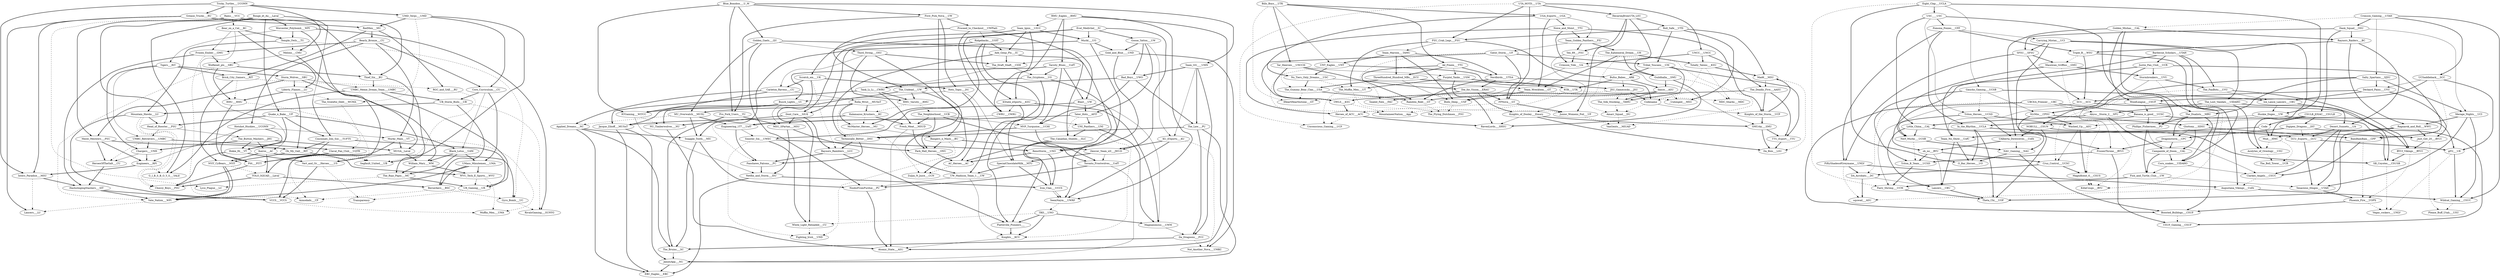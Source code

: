 digraph HotD {
	/*_East_*/
	Mountain_Hawks___LU	->	VCCS___VCCS	[ color="black:black" ]
	Bearly_Bronze___CU	->	Hotshot_Huskies___UCONN	[ color="black:black" ]
	Pitt___PITT	->	Choccy_Boys___PSU	[ color="black:black" ]
	RedMen___MU	->	RGC_and_SAE___RU	[ color="black:black" ]
	Brick_City_Gamers___RIT	->	RMU___RMU	[ style="dashed"_color="gray" ]
	Cincinnati_Zen_Soc___TUFTS	->	UR_Gaming___UR	[ color="black:black" ]
	Thief_Six___BU	->	UMBC_Meme_Dream_Team___UMBC	[ color="black:black" ]
	Rams___VCU	->	Lyco_Plague___LC	[ style="dashed"_color="gray" ]
	Vert_and_Or___Heroes____US	->	Transparency	[ style="dashed"_color="gray" ]
	Murky_Main___VT	->	Muffin_Men___UMA	[ style="dashed"_color="gray" ]
	HashslingingSlashers___SIT	->	Vate_Nation___WPI	[ color="black:black" ]
	Worcester_Polybomb___WPI	->	RivalsGaming___SUNYG	[ color="black:black" ]
	Frozen_Ember___GMU	->	Azmodads___CF	[ style="dashed"_color="gray" ]
	Melons___CMU	->	Wolfienet_pls___SBU	[ color="black" ]
	Tricky_Turtles___UCONN	->	Inters_Paradise___MSU	[ color="black:black" ]
	Grease_Trucks___RU	->	Lancers___LU	[ color="black:black" ]
	Core_Curriculum___CU	->	UB_Storm_Bulls___UB	[ color="black:black" ]
	UMass_Minutemen___UMA	->	Berserkers___BSC	[ color="black:black" ]
	Black_Lotus___UdM	->	The_Rojo_Papis___MC	[ color="black:black" ]
	Quake_n_Bake___UP	->	Hokie_Hi___VT	[ color="black:black" ]
	Head_of_Rooster___PSU	->	The_Button_Mashers___JHU	[ color="black" ]
	Rouge_et_Au___Laval	->	G_I_B_S_B_O_Y_S___YALE	[ color="black:black" ]
	Temple_Owls___TU	->	Gyro_Bomb___UC	[ style="dashed"_color="gray" ]
	Bear_on_a_Cat___BC	->	Kairos___AC	[ color="black" ]
	NYIT_CyBears___NYIT	->	YOLO_SQUAD___Laval	[ style="dashed"_color="gray" ]
	Oh_My_Gall___RIT	->	WVU_Tech_E_Sports___WVU	[ color="black:black" ]
	The_Grateful_Debt___WCMA	->	Ulaval_Fan_Club___UQTR	[ style="dashed"_color="gray" ]
	UMD_Terps___UMD	->	Segfault_United___UB	[ color="black:black" ]
	Meow_Meowers___PSU	->	Engineers___RPI	[ color="black:black" ]
	Storm_Wolves___SBU	->	Liberty_Flames___LU	[ color="black:black" ]
	Chargers___UNH	->	HeroesOfTheSalt___CU	[ color="black" ]
	Tigers___RIT	->	UMBC_Retrievers___UMBC	[ color="black" ]
	MUGA__Laval	->	William_Mary___WM	[ color="black:black" ]
	Temple_Owls___TU	->	Mountain_Hawks___LU	[ color="black:black" ]
	Tricky_Turtles___UCONN	->	Grease_Trucks___RU	[ color="black:black" ]
	Core_Curriculum___CU	->	UMass_Minutemen___UMA	[ color="black:black" ]
	Quake_n_Bake___UP	->	Black_Lotus___UdM	[ color="black:black" ]
	Rouge_et_Au___Laval	->	Head_of_Rooster___PSU	[ color="black:black" ]
	Bear_on_a_Cat___BC	->	Frozen_Ember___GMU	[ color="black" ]
	Oh_My_Gall___RIT	->	NYIT_CyBears___NYIT	[ color="black:black" ]
	UMD_Terps___UMD	->	The_Grateful_Debt___WCMA	[ style="dashed"_color="gray" ]
	Storm_Wolves___SBU	->	Meow_Meowers___PSU	[ color="black:black" ]
	Tigers___RIT	->	Chargers___UNH	[ color="black:black" ]
	Melons___CMU	->	MUGA__Laval	[ color="black:black" ]
	Worcester_Polybomb___WPI	->	Vert_and_Or___Heroes____US	[ color="black:black" ]
	RedMen___MU	->	Brick_City_Gamers___RIT	[ color="black:black" ]
	Rams___VCU	->	Thief_Six___BU	[ color="black:black" ]
	Cincinnati_Zen_Soc___TUFTS	->	Pitt___PITT	[ color="black:black" ]
	Bearly_Bronze___CU	->	Murky_Main___VT	[ color="black:black" ]
	HeroesOfTheSalt___CU	->	HashslingingSlashers___SIT	[ color="black:black" ]
	Liberty_Flames___LU	->	RMU___RMU	[ color="black:black" ]
	Hotshot_Huskies___UCONN	->	Engineers___RPI	[ color="black" ]
	RGC_and_SAE___RU	->	Segfault_United___UB	[ style="dashed"_color="gray" ]
	UMBC_Retrievers___UMBC	->	Ulaval_Fan_Club___UQTR	[ color="black:black" ]
	William_Mary___WM	->	WVU_Tech_E_Sports___WVU	[ color="black:black" ]
	YOLO_SQUAD___Laval	->	Choccy_Boys___PSU	[ color="black:black" ]
	Kairos___AC	->	Gyro_Bomb___UC	[ color="black:black" ]
	Berserkers___BSC	->	Azmodads___CF	[ style="dashed"_color="gray" ]
	Wolfienet_pls___SBU	->	Vate_Nation___WPI	[ style="dashed"_color="gray" ]
	Inters_Paradise___MSU	->	Lancers___LU	[ style="dashed"_color="gray" ]
	VCCS___VCCS	->	Muffin_Men___UMA	[ style="dashed"_color="gray" ]
	UR_Gaming___UR	->	Transparency	[ style="dashed"_color="gray" ]
	The_Rojo_Papis___MC	->	Lyco_Plague___LC	[ style="dashed"_color="gray" ]
	The_Button_Mashers___JHU	->	Hokie_Hi___VT	[ color="black:black" ]
	UMBC_Meme_Dream_Team___UMBC	->	G_I_B_S_B_O_Y_S___YALE	[ color="black:black" ]
	UB_Storm_Bulls___UB	->	RivalsGaming___SUNYG	[ style="dashed"_color="gray" ]
	UMD_Terps___UMD	->	Core_Curriculum___CU	[ color="black:black" ]
	Tricky_Turtles___UCONN	->	Melons___CMU	[ color="black:black" ]
	Rouge_et_Au___Laval	->	Quake_n_Bake___UP	[ color="black:black" ]
	Worcester_Polybomb___WPI	->	Temple_Owls___TU	[ color="black:black" ]
	Rams___VCU	->	Bear_on_a_Cat___BC	[ color="black" ]
	Cincinnati_Zen_Soc___TUFTS	->	Oh_My_Gall___RIT	[ color="black:black" ]
	Tigers___RIT	->	Storm_Wolves___SBU	[ color="black:black" ]
	RedMen___MU	->	Bearly_Bronze___CU	[ color="black:black" ]
	Black_Lotus___UdM	->	UMass_Minutemen___UMA	[ color="black:black" ]
	William_Mary___WM	->	The_Rojo_Papis___MC	[ color="black:black" ]
	Head_of_Rooster___PSU	->	UMBC_Retrievers___UMBC	[ color="black" ]
	The_Button_Mashers___JHU	->	Chargers___UNH	[ color="black:black" ]
	Meow_Meowers___PSU	->	HeroesOfTheSalt___CU	[ color="black:black" ]
	Kairos___AC	->	NYIT_CyBears___NYIT	[ color="black:black" ]
	YOLO_SQUAD___Laval	->	Berserkers___BSC	[ color="black:black" ]
	Liberty_Flames___LU	->	The_Grateful_Debt___WCMA	[ style="dashed"_color="gray" ]
	UB_Storm_Bulls___UB	->	Mountain_Hawks___LU	[ color="black:black" ]
	Murky_Main___VT	->	VCCS___VCCS	[ color="black:black" ]
	Hotshot_Huskies___UCONN	->	Pitt___PITT	[ color="black:black" ]
	Brick_City_Gamers___RIT	->	RGC_and_SAE___RU	[ style="dashed"_color="gray" ]
	UMBC_Meme_Dream_Team___UMBC	->	UR_Gaming___UR	[ color="black:black" ]
	Grease_Trucks___RU	->	Thief_Six___BU	[ color="black:black" ]
	MUGA__Laval	->	Vert_and_Or___Heroes____US	[ color="black" ]
	Inters_Paradise___MSU	->	HashslingingSlashers___SIT	[ color="black:black" ]
	Frozen_Ember___GMU	->	Wolfienet_pls___SBU	[ color="black:black" ]
	Vate_Nation___WPI	->	Lancers___LU	[ style="dashed"_color="gray" ]
	Hokie_Hi___VT	->	Choccy_Boys___PSU	[ color="black:black" ]
	RMU___RMU	->	Azmodads___CF	[ style="dashed"_color="gray" ]
	Engineers___RPI	->	G_I_B_S_B_O_Y_S___YALE	[ style="dashed"_color="gray" ]
	Ulaval_Fan_Club___UQTR	->	Segfault_United___UB	[ style="dashed"_color="gray" ]
	Ulaval_Fan_Club___UQTR	->	Segfault_United___UB	[ style="dashed"_color="gray" ]
	Gyro_Bomb___UC	->	RivalsGaming___SUNYG	[ style="dashed"_color="gray" ]
	WVU_Tech_E_Sports___WVU	->	Muffin_Men___UMA	[ style="dashed"_color="gray" ]
	Tricky_Turtles___UCONN	->	Rams___VCU	[ color="black:black" ]
	Worcester_Polybomb___WPI	->	Tigers___RIT	[ color="black" ]
	UMD_Terps___UMD	->	RedMen___MU	[ color="black:black" ]
	Rouge_et_Au___Laval	->	Cincinnati_Zen_Soc___TUFTS	[ color="black:black" ]
	Grease_Trucks___RU	->	Inters_Paradise___MSU	[ color="black:black" ]
	Core_Curriculum___CU	->	Black_Lotus___UdM	[ color="black" ]
	Quake_n_Bake___UP	->	Head_of_Rooster___PSU	[ color="black:black" ]
	The_Button_Mashers___JHU	->	MUGA__Laval	[ color="black:black" ]
	Temple_Owls___TU	->	Melons___CMU	[ style="dashed"_color="gray" ]
	Kairos___AC	->	YOLO_SQUAD___Laval	[ color="black:black" ]
	Meow_Meowers___PSU	->	Oh_My_Gall___RIT	[ color="black:black" ]
	Storm_Wolves___SBU	->	William_Mary___WM	[ color="black:black" ]
	Bear_on_a_Cat___BC	->	Liberty_Flames___LU	[ color="black:black" ]
	UMBC_Meme_Dream_Team___UMBC	->	UB_Storm_Bulls___UB	[ color="black:black" ]
	Hotshot_Huskies___UCONN	->	Murky_Main___VT	[ color="black" ]
	Bearly_Bronze___CU	->	Frozen_Ember___GMU	[ color="black:black" ]
	Brick_City_Gamers___RIT	->	NYIT_CyBears___NYIT	[ color="black:black" ]
	WVU_Tech_E_Sports___WVU	->	UR_Gaming___UR	[ color="black" ]
	Wolfienet_pls___SBU	->	RMU___RMU	[ color="black:black" ]
	Ulaval_Fan_Club___UQTR	->	Pitt___PITT	[ color="black:black" ]
	UMBC_Retrievers___UMBC	->	HeroesOfTheSalt___CU	[ style="dashed"_color="gray" ]
	Chargers___UNH	->	Engineers___RPI	[ color="black:black" ]
	Thief_Six___BU	->	The_Rojo_Papis___MC	[ color="black:black" ]
	HashslingingSlashers___SIT	->	VCCS___VCCS	[ color="black:black" ]
	Berserkers___BSC	->	Gyro_Bomb___UC	[ style="dashed"_color="gray" ]
	UMass_Minutemen___UMA	->	Vate_Nation___WPI	[ color="black:black" ]
	Hokie_Hi___VT	->	Vert_and_Or___Heroes____US	[ color="black:black" ]
	Mountain_Hawks___LU	->	Choccy_Boys___PSU	[ style="dashed"_color="gray" ]
	Mountain_Hawks___LU	->	Choccy_Boys___PSU	[ style="dashed"_color="gray" ]
	Rouge_et_Au___Laval	->	Worcester_Polybomb___WPI	[ color="black:black" ]
	Tricky_Turtles___UCONN	->	UMD_Terps___UMD	[ color="black:black" ]
	Bear_on_a_Cat___BC	->	Temple_Owls___TU	[ color="black:black" ]
	The_Button_Mashers___JHU	->	Kairos___AC	[ color="black:black" ]
	Rams___VCU	->	Meow_Meowers___PSU	[ color="black:black" ]
	Storm_Wolves___SBU	->	UMBC_Meme_Dream_Team___UMBC	[ color="black" ]
	Quake_n_Bake___UP	->	Cincinnati_Zen_Soc___TUFTS	[ color="black:black" ]
	Tigers___RIT	->	Brick_City_Gamers___RIT	[ color="black:black" ]
	Grease_Trucks___RU	->	RedMen___MU	[ color="black:black" ]
	Bearly_Bronze___CU	->	Core_Curriculum___CU	[ color="black:black" ]
	Hotshot_Huskies___UCONN	->	Hokie_Hi___VT	[ color="black:black" ]
	Mountain_Hawks___LU	->	Head_of_Rooster___PSU	[ color="black:black" ]
	Ulaval_Fan_Club___UQTR	->	YOLO_SQUAD___Laval	[ color="black:black" ]
	UMass_Minutemen___UMA	->	WVU_Tech_E_Sports___WVU	[ color="black:black" ]
	Liberty_Flames___LU	->	Oh_My_Gall___RIT	[ color="black:black" ]
	UMBC_Retrievers___UMBC	->	Chargers___UNH	[ color="black:black" ]
	Black_Lotus___UdM	->	William_Mary___WM	[ color="black:black" ]
	UB_Storm_Bulls___UB	->	Berserkers___BSC	[ color="black:black" ]
	Wolfienet_pls___SBU	->	Thief_Six___BU	[ color="black:black" ]
	Frozen_Ember___GMU	->	HashslingingSlashers___SIT	[ color="black:black" ]
	Murky_Main___VT	->	MUGA__Laval	[ color="black:black" ]
	Engineers___RPI	->	Inters_Paradise___MSU	[ color="black:black" ]
	RMU___RMU	->	Pitt___PITT	[ color="black:black" ]
	The_Rojo_Papis___MC	->	UR_Gaming___UR	[ color="black:black" ]
	Vert_and_Or___Heroes____US	->	VCCS___VCCS	[ color="black:black" ]
	NYIT_CyBears___NYIT	->	Vate_Nation___WPI	[ color="black:black" ]
	NYIT_CyBears___NYIT	->	Vate_Nation___WPI	[ color="black:black" ]

	/*_North_*/
	Denver_Team_xD___JWUD	->	Toronto_Frostwolves___UofT	[ color="black" ]
	MU_Overwatch___MUSL	->	Snaggle_Tooth___NIU	[ color="black:black" ]
	Golden_Gaels___QU	->	NoobsFromPurdue___PU	[ color="black:black" ]
	TeemNaym___UWRF	->	TBD___UNO	[ style="dashed"_color="gray" ]
	KState_eSports___KSU	->	Magnanimous___UWM	[ color="black:black" ]
	UW_Madison_Team_1___UW	->	Knights___KCU	[ color="black" ]
	CWRU___CWRU	->	UNI_Panthers___UNI	[ color="black" ]
	Proceed_to_Checkout___UWPlatt	->	The_Canadian_Shields___SLC	[ color="black:black" ]
	Blast___UW	->	Tater_Hots___AFIT	[ color="black:black" ]
	White_Light_Reloaded___CU	->	Fighting_Irish___UND	[ style="dashed"_color="gray" ]
	Engineering_1T7___UofT	->	Sinister_Six___UWEC	[ color="black" ]
	Hots_Topic___DU	->	AC_Heroes___AC	[ color="black:black" ]
	RMU_Varsity___RMU	->	The_Neighborhood___UCB	[ style="dashed"_color="gray" ]
	The_Draft_Shaft___CSM	->	Tank_Li_Li___CWRU	[ color="black" ]
	Varsity_Blues___UofT	->	The_Gryphons___UG	[ color="black:black" ]
	Goose_Tattoo___UW	->	KU_ESports___KU	[ color="black" ]
	Gold_and_Blue____UND	->	Not_Another_Nova___UMKC	[ color="black:black" ]
	Murkt___UO	->	RenoStorm___UNO	[ color="black:black" ]
	SpecialChocolateMilk___MTU	->	Iron_Clan___UCCS	[ color="black:black" ]
	Pro_Fork_Users___YU	->	Fanshawe_Falcons___FC	[ style="dashed"_color="gray" ]
	The_Bruins___SC	->	JamesApp___NU	[ color="black" ]
	Bad_Boyz___UWO	->	The_Law___PU	[ color="black:black" ]
	Team_GG____UMN	->	Da_Dragoons___PCC	[ color="black:black" ]
	Busch_Lights___UI	->	Jacque_Zihoff___MUSnT	[ color="black:black" ]
	Kalamazoo_Krushers___KC	->	Fresh_Meat___MSUD	[ color="black:black" ]
	Third_String___OSU	->	Park_Hall_Heroes___ONU	[ color="black:black" ]
	MSU_SPartan___MSU	->	Netflix_and_Storm___ISU	[ color="black:black" ]
	Blue_Bonobos___U_M	->	RTGaming___WITCC	[ color="black:black" ]
	The_Undead___UW	->	Zuljin_N_Juice___CCN	[ color="black:black" ]
	Dont_Care___SIUE	->	NU_Timberwolves___NU	[ color="black:black" ]
	Team_Ignis___UIUC	->	Add_Genji_Pls___IU	[ color="black:black" ]
	MVP_Turquoise___UCHI	->	Technically_Better___DSU	[ color="black:black" ]
	First_Pick_Nova___UW	->	Bangers_n_Mash___BU	[ color="black:black" ]
	Evel_Medivhel___IU	->	McMaster_Heroes___MU	[ color="black:black" ]
	Scratch_em___UK	->	Raynors_Ramblers___LUC	[ style="dashed"_color="gray" ]
	Ridgebacks___UOIT	->	Platteville_Pioneers___	[ color="black:black" ]
	Carleton_Ravens___CU	->	Rolla_Wrist___MUSnT	[ color="black" ]
	RMU_Eagles___RMU	->	Atomic_State___ASU	[ color="black:black" ]
	Applied_Dreams___NC	->	EBC_Eagles___EBC	[ color="black:black" ]
	Denver_Team_xD___JWUD	->	SpecialChocolateMilk___MTU	[ color="black:black" ]
	Third_String___OSU	->	The_Draft_Shaft___CSM	[ color="black:black" ]
	Varsity_Blues___UofT	->	MVP_Turquoise___UCHI	[ color="black:black" ]
	Goose_Tattoo___UW	->	Gold_and_Blue____UND	[ color="black:black" ]
	Team_Ignis___UIUC	->	Murkt___UO	[ color="black:black" ]
	Evel_Medivhel___IU	->	Dont_Care___SIUE	[ color="black:black" ]
	Pro_Fork_Users___YU	->	The_Bruins___SC	[ color="black:black" ]
	Bad_Boyz___UWO	->	The_Undead___UW	[ color="black:black" ]
	Blue_Bonobos___U_M	->	Team_GG____UMN	[ color="black:black" ]
	Busch_Lights___UI	->	MSU_SPartan___MSU	[ color="black" ]
	RMU_Varsity___RMU	->	Kalamazoo_Krushers___KC	[ style="dashed"_color="gray" ]
	First_Pick_Nova___UW	->	Hots_Topic___DU	[ color="black:black" ]
	KState_eSports___KSU	->	UW_Madison_Team_1___UW	[ color="black:black" ]
	CWRU___CWRU	->	Engineering_1T7___UofT	[ color="black" ]
	Proceed_to_Checkout___UWPlatt	->	Ridgebacks___UOIT	[ color="black" ]
	RMU_Eagles___RMU	->	TeemNaym___UWRF	[ color="black:black" ]
	Golden_Gaels___QU	->	Blast___UW	[ color="black:black" ]
	Scratch_em___UK	->	White_Light_Reloaded___CU	[ color="black:black" ]
	MU_Overwatch___MUSL	->	Applied_Dreams___NC	[ style="dashed"_color="gray" ]
	Carleton_Ravens___CU	->	RTGaming___WITCC	[ color="black:black" ]
	Rolla_Wrist___MUSnT	->	Zuljin_N_Juice___CCN	[ style="dashed"_color="gray" ]
	NU_Timberwolves___NU	->	Atomic_State___ASU	[ color="black:black" ]
	Add_Genji_Pls___IU	->	Platteville_Pioneers___	[ color="black:black" ]
	Technically_Better___DSU	->	Raynors_Ramblers___LUC	[ color="black:black" ]
	McMaster_Heroes___MU	->	Bangers_n_Mash___BU	[ color="black" ]
	Fanshawe_Falcons___FC	->	Netflix_and_Storm___ISU	[ color="black:black" ]
	Park_Hall_Heroes___ONU	->	AC_Heroes___AC	[ color="black:black" ]
	Snaggle_Tooth___NIU	->	NoobsFromPurdue___PU	[ color="black:black" ]
	TBD___UNO	->	Magnanimous___UWM	[ color="black:black" ]
	UNI_Panthers___UNI	->	Knights___KCU	[ style="dashed"_color="gray" ]
	Tater_Hots___AFIT	->	The_Canadian_Shields___SLC	[ style="dashed"_color="gray" ]
	Sinister_Six___UWEC	->	Fighting_Irish___UND	[ style="dashed"_color="gray" ]
	The_Neighborhood___UCB	->	Fresh_Meat___MSUD	[ color="black:black" ]
	The_Gryphons___UG	->	Tank_Li_Li___CWRU	[ color="black:black" ]
	KU_ESports___KU	->	Not_Another_Nova___UMKC	[ style="dashed"_color="gray" ]
	RenoStorm___UNO	->	Iron_Clan___UCCS	[ color="black:black" ]
	Toronto_Frostwolves___UofT	->	JamesApp___NU	[ color="black" ]
	The_Law___PU	->	Da_Dragoons___PCC	[ color="black:black" ]
	Jacque_Zihoff___MUSnT	->	EBC_Eagles___EBC	[ color="black:black" ]
	Evel_Medivhel___IU	->	Denver_Team_xD___JWUD	[ color="black:black" ]
	Goose_Tattoo___UW	->	Bad_Boyz___UWO	[ color="black:black" ]
	Varsity_Blues___UofT	->	Busch_Lights___UI	[ color="black:black" ]
	Third_String___OSU	->	RMU_Varsity___RMU	[ color="black:black" ]
	Blue_Bonobos___U_M	->	Pro_Fork_Users___YU	[ color="black:black" ]
	First_Pick_Nova___UW	->	Proceed_to_Checkout___UWPlatt	[ color="black:black" ]
	Team_Ignis___UIUC	->	CWRU___CWRU	[ color="black:black" ]
	Scratch_em___UK	->	Carleton_Ravens___CU	[ color="black:black" ]
	Golden_Gaels___QU	->	MU_Overwatch___MUSL	[ color="black:black" ]
	RMU_Eagles___RMU	->	KState_eSports___KSU	[ color="black:black" ]
	Applied_Dreams___NC	->	The_Bruins___SC	[ color="black:black" ]
	Team_GG____UMN	->	The_Law___PU	[ color="black:black" ]
	Kalamazoo_Krushers___KC	->	Jacque_Zihoff___MUSnT	[ color="black:black" ]
	MSU_SPartan___MSU	->	Park_Hall_Heroes___ONU	[ color="black:black" ]
	Rolla_Wrist___MUSnT	->	McMaster_Heroes___MU	[ color="black:black" ]
	The_Undead___UW	->	NU_Timberwolves___NU	[ color="black:black" ]
	Ridgebacks___UOIT	->	Dont_Care___SIUE	[ color="black:black" ]
	Add_Genji_Pls___IU	->	Technically_Better___DSU	[ color="black:black" ]
	MVP_Turquoise___UCHI	->	Toronto_Frostwolves___UofT	[ color="black:black" ]
	Engineering_1T7___UofT	->	Fanshawe_Falcons___FC	[ color="black:black" ]
	Tater_Hots___AFIT	->	UNI_Panthers___UNI	[ color="black:black" ]
	Sinister_Six___UWEC	->	White_Light_Reloaded___CU	[ color="black:black" ]
	Hots_Topic___DU	->	SpecialChocolateMilk___MTU	[ color="black" ]
	The_Neighborhood___UCB	->	UW_Madison_Team_1___UW	[ color="black:black" ]
	Blast___UW	->	Magnanimous___UWM	[ color="black" ]
	The_Draft_Shaft___CSM	->	The_Gryphons___UG	[ color="black" ]
	KU_ESports___KU	->	TeemNaym___UWRF	[ color="black:black" ]
	Gold_and_Blue____UND	->	RenoStorm___UNO	[ color="black:black" ]
	Murkt___UO	->	Snaggle_Tooth___NIU	[ color="black:black" ]
	Raynors_Ramblers___LUC	->	Platteville_Pioneers___	[ color="black:black" ]
	NoobsFromPurdue___PU	->	Atomic_State___ASU	[ color="black:black" ]
	TBD___UNO	->	Knights___KCU	[ color="black:black" ]
	The_Canadian_Shields___SLC	->	Iron_Clan___UCCS	[ color="black:black" ]
	Bangers_n_Mash___BU	->	Fighting_Irish___UND	[ style="dashed"_color="gray" ]
	AC_Heroes___AC	->	Zuljin_N_Juice___CCN	[ style="dashed"_color="gray" ]
	RTGaming___WITCC	->	Netflix_and_Storm___ISU	[ color="black" ]
	Tank_Li_Li___CWRU	->	Fresh_Meat___MSUD	[ color="black:black" ]
	Da_Dragoons___PCC	->	Not_Another_Nova___UMKC	[ style="dashed"_color="gray" ]
	JamesApp___NU	->	EBC_Eagles___EBC	[ color="black:black" ]
	Team_Ignis___UIUC	->	Scratch_em___UK	[ color="black:black" ]
	Golden_Gaels___QU	->	Third_String___OSU	[ color="black" ]
	RMU_Eagles___RMU	->	Varsity_Blues___UofT	[ color="black:black" ]
	Blue_Bonobos___U_M	->	First_Pick_Nova___UW	[ color="black:black" ]
	Evel_Medivhel___IU	->	Goose_Tattoo___UW	[ color="black:black" ]
	Add_Genji_Pls___IU	->	The_Draft_Shaft___CSM	[ color="black:black" ]
	KU_ESports___KU	->	Denver_Team_xD___JWUD	[ color="black:black" ]
	Murkt___UO	->	Gold_and_Blue____UND	[ color="black:black" ]
	The_Undead___UW	->	RMU_Varsity___RMU	[ color="black:black" ]
	Pro_Fork_Users___YU	->	MSU_SPartan___MSU	[ color="black:black" ]
	Team_GG____UMN	->	Bad_Boyz___UWO	[ color="black:black" ]
	The_Neighborhood___UCB	->	MVP_Turquoise___UCHI	[ color="black" ]
	Hots_Topic___DU	->	Busch_Lights___UI	[ color="black" ]
	Carleton_Ravens___CU	->	Applied_Dreams___NC	[ color="black:black" ]
	Rolla_Wrist___MUSnT	->	MU_Overwatch___MUSL	[ color="black:black" ]
	Ridgebacks___UOIT	->	KState_eSports___KSU	[ color="black:black" ]
	Proceed_to_Checkout___UWPlatt	->	CWRU___CWRU	[ color="black:black" ]
	Blast___UW	->	Sinister_Six___UWEC	[ color="black:black" ]
	Tater_Hots___AFIT	->	Engineering_1T7___UofT	[ color="black:black" ]
	Kalamazoo_Krushers___KC	->	McMaster_Heroes___MU	[ style="dashed"_color="gray" ]
	Dont_Care___SIUE	->	Raynors_Ramblers___LUC	[ color="black:black" ]
	RTGaming___WITCC	->	NU_Timberwolves___NU	[ style="dashed"_color="gray" ]
	Bangers_n_Mash___BU	->	Park_Hall_Heroes___ONU	[ color="black:black" ]
	Technically_Better___DSU	->	Fanshawe_Falcons___FC	[ color="black:black" ]
	RenoStorm___UNO	->	AC_Heroes___AC	[ color="black:black" ]
	UNI_Panthers___UNI	->	The_Canadian_Shields___SLC	[ color="black:black" ]
	TBD___UNO	->	White_Light_Reloaded___CU	[ style="dashed"_color="gray" ]
	Tank_Li_Li___CWRU	->	Jacque_Zihoff___MUSnT	[ color="black:black" ]
	The_Gryphons___UG	->	TeemNaym___UWRF	[ color="black:black" ]
	SpecialChocolateMilk___MTU	->	UW_Madison_Team_1___UW	[ color="black:black" ]
	Toronto_Frostwolves___UofT	->	NoobsFromPurdue___PU	[ color="black:black" ]
	Snaggle_Tooth___NIU	->	The_Bruins___SC	[ color="black:black" ]
	The_Law___PU	->	JamesApp___NU	[ color="black:black" ]
	Magnanimous___UWM	->	Da_Dragoons___PCC	[ color="black" ]
	Fresh_Meat___MSUD	->	Atomic_State___ASU	[ color="black" ]
	Platteville_Pioneers___	->	Knights___KCU	[ color="black:black" ]
	Netflix_and_Storm___ISU	->	Iron_Clan___UCCS	[ color="black:black" ]
	Blue_Bonobos___U_M	->	Golden_Gaels___QU	[ color="black:black" ]
	RMU_Eagles___RMU	->	Team_Ignis___UIUC	[ color="black" ]
	Evel_Medivhel___IU	->	Murkt___UO	[ color="black:black" ]
	Varsity_Blues___UofT	->	Blast___UW	[ color="black:black" ]
	Scratch_em___UK	->	Hots_Topic___DU	[ color="black:black" ]
	Team_GG____UMN	->	KU_ESports___KU	[ color="black" ]
	Goose_Tattoo___UW	->	Tater_Hots___AFIT	[ color="black:black" ]
	Ridgebacks___UOIT	->	Add_Genji_Pls___IU	[ color="black:black" ]
	Proceed_to_Checkout___UWPlatt	->	The_Undead___UW	[ color="black:black" ]
	Rolla_Wrist___MUSnT	->	Kalamazoo_Krushers___KC	[ color="black:black" ]
	Third_String___OSU	->	Carleton_Ravens___CU	[ color="black" ]
	First_Pick_Nova___UW	->	Pro_Fork_Users___YU	[ color="black:black" ]
	The_Neighborhood___UCB	->	Toronto_Frostwolves___UofT	[ color="black:black" ]
	Bangers_n_Mash___BU	->	Denver_Team_xD___JWUD	[ color="black:black" ]
	Bad_Boyz___UWO	->	MVP_Turquoise___UCHI	[ color="black:black" ]
	The_Law___PU	->	Technically_Better___DSU	[ color="black:black" ]
	Dont_Care___SIUE	->	MSU_SPartan___MSU	[ color="black:black" ]
	Busch_Lights___UI	->	RTGaming___WITCC	[ color="black:black" ]
	The_Gryphons___UG	->	SpecialChocolateMilk___MTU	[ color="black:black" ]
	Applied_Dreams___NC	->	Snaggle_Tooth___NIU	[ color="black:black" ]
	Gold_and_Blue____UND	->	The_Draft_Shaft___CSM	[ color="black" ]
	Tank_Li_Li___CWRU	->	RMU_Varsity___RMU	[ color="black:black" ]
	MU_Overwatch___MUSL	->	Engineering_1T7___UofT	[ color="black:black" ]
	Sinister_Six___UWEC	->	RenoStorm___UNO	[ color="black:black" ]
	UNI_Panthers___UNI	->	Magnanimous___UWM	[ color="black:black" ]
	KState_eSports___KSU	->	CWRU___CWRU	[ color="black" ]
	TBD___UNO	->	Platteville_Pioneers___	[ color="black:black" ]
	Raynors_Ramblers___LUC	->	Fanshawe_Falcons___FC	[ color="black:black" ]
	Netflix_and_Storm___ISU	->	EBC_Eagles___EBC	[ color="black:black" ]
	UW_Madison_Team_1___UW	->	NoobsFromPurdue___PU	[ color="black" ]
	The_Canadian_Shields___SLC	->	AC_Heroes___AC	[ color="black:black" ]
	Da_Dragoons___PCC	->	The_Bruins___SC	[ color="black:black" ]
	Jacque_Zihoff___MUSnT	->	JamesApp___NU	[ color="black:black" ]
	Fresh_Meat___MSUD	->	Park_Hall_Heroes___ONU	[ color="black:black" ]
	Knights___KCU	->	Atomic_State___ASU	[ color="black" ]
	Iron_Clan___UCCS	->	TeemNaym___UWRF	[ color="black" ]
	Iron_Clan___UCCS	->	TeemNaym___UWRF	[ color="black" ]

	/*_South_*/
	Mad6___MSU	->	The_Deadly_Five___AASU	[ color="black" ]
	Tar_Heeroes___UNCCH	->	The_Gummy_Bear_Clan___USA	[ style="dashed"_color="gray" ]
	ThreeHundred_Hundred_MBs___ECU	->	RTB___UTK	[ color="black:black" ]
	Ad_Finem___TTU	->	Ramblin_Rekt___GT	[ color="black:black" ]
	Bufus_Babes___ARK	->	dance___ASU	[ color="black:black" ]
	The_Silk_Stocking___TAMU	->	Amarr_Squad___DU	[ style="dashed"_color="gray" ]
	FSU_Crab_Legs___FSU	->	The_Muffin_Men___UT	[ color="black:black" ]
	Purplol_Tanks___USM	->	JSU_Gamecocks___JSU	[ color="black:black" ]
	Tribal_Toucans___UM	->	TTU_Esport___TTU	[ color="black:black" ]
	Guildhalla___SMU	->	RavenLords___SHSU	[ color="black:black" ]
	Team_Golden_Panthers___FIU	->	The_Ephemeral_Dream___UH	[ color="black:black" ]
	UNT_Eagles___UNT	->	MountaineerNation___App	[ style="dashed"_color="gray" ]
	UGA_Esports___UGA	->	No_Tiers_Only_Dreams___USC	[ color="black:black" ]
	Team_Wrecktem___GT	->	MDC_Sharks___MDC	[ style="dashed"_color="gray" ]
	Totally_Talons___KSU	->	Codename:_Banana___TAMU	[ style="dashed"_color="gray" ]
	Noice_and_Moist___TTU	->	Knights_of_the_Storm___UCF	[ color="black:black" ]
	Crimson_Tide___UA	->	SMUrky___SMU	[ color="black" ]
	Junior_Womens_Foil___UF	->	VanGents___MIUAD	[ style="dashed"_color="gray" ]
	HecarimJfromUTA_LSU	->	Ten_89___FSU	[ color="black:black" ]
	Roll_Safe___UTD	->	_Unhinged___MSU	[ color="black:black" ]
	Gator_Storm___UF	->	OWLS___KSU	[ color="black:black" ]
	FPNova___GT	->	Heroes_of_ACU___ACU	[ style="dashed"_color="gray" ]
	UTA_HOTD___UTA	->	Unconscious_Gaming___UCF	[ style="dashed"_color="gray" ]
	Team_Maroon___TAMU	->	Nerdbirds___UTSA	[ color="black:black" ]
	Bulls_Deep___USF	->	The_Flying_Dutchmen___FSU	[ style="dashed"_color="gray" ]
	Die_for_Vision___ERAU	->	Sealed_Fate___FAU	[ color="black:black" ]
	Knights_of_Dooley___Emory	->	Da_Bois___LSU	[ color="black:black" ]
	Bills_Boys___UTK	->	IHeartHearthstone___GT	[ style="dashed"_color="gray" ]
	Roll_Safe___UTD	->	Mad6___MSU	[ color="black:black" ]
	UGA_Esports___UGA	->	Team_Wrecktem___GT	[ color="black:black" ]
	Noice_and_Moist___TTU	->	Crimson_Tide___UA	[ color="black:black" ]
	HecarimJfromUTA_LSU	->	Junior_Womens_Foil___UF	[ color="black:black" ]
	Team_Golden_Panthers___FIU	->	Gator_Storm___UF	[ color="black" ]
	UTA_HOTD___UTA	->	FPNova___GT	[ color="black:black" ]
	Team_Maroon___TAMU	->	Bulls_Deep___USF	[ color="black:black" ]
	Die_for_Vision___ERAU	->	Knights_of_Dooley___Emory	[ color="black:black" ]
	Bills_Boys___UTK	->	UNT_Eagles___UNT	[ color="black" ]
	UNCC___UNCC	->	Totally_Talons___KSU	[ color="black:black" ]
	Tar_Heeroes___UNCCH	->	Purplol_Tanks___USM	[ color="black" ]
	Ad_Finem___TTU	->	ThreeHundred_Hundred_MBs___ECU	[ color="black:black" ]
	FSU_Crab_Legs___FSU	->	Bufus_Babes___ARK	[ color="black:black" ]
	Tribal_Toucans___UM	->	The_Silk_Stocking___TAMU	[ color="black:black" ]
	Guildhalla___SMU	->	MDC_Sharks___MDC	[ style="dashed"_color="gray" ]
	The_Gummy_Bear_Clan___USA	->	IHeartHearthstone___GT	[ style="dashed"_color="gray" ]
	TTU_Esport___TTU	->	Da_Bois___LSU	[ color="black:black" ]
	Sealed_Fate___FAU	->	The_Flying_Dutchmen___FSU	[ style="dashed"_color="gray" ]
	RTB___UTK	->	MountaineerNation___App	[ style="dashed"_color="gray" ]
	Nerdbirds___UTSA	->	Ramblin_Rekt___GT	[ color="black:black" ]
	Heroes_of_ACU___ACU	->	Unconscious_Gaming___UCF	[ style="dashed"_color="gray" ]
	The_Deadly_Five___AASU	->	OWLS___KSU	[ color="black:black" ]
	dance___ASU	->	_Unhinged___MSU	[ style="dashed"_color="gray" ]
	The_Ephemeral_Dream___UH	->	Amarr_Squad___DU	[ style="dashed"_color="gray" ]
	Ten_89___FSU	->	VanGents___MIUAD	[ style="dashed"_color="gray" ]
	No_Tiers_Only_Dreams___USC	->	The_Muffin_Men___UT	[ style="dashed"_color="gray" ]
	Knights_of_the_Storm___UCF	->	SMUrky___SMU	[ color="black:black" ]
	JSU_Gamecocks___JSU	->	Codename:_Banana___TAMU	[ color="black:black" ]
	UTA_HOTD___UTA	->	UNCC___UNCC	[ color="black:black" ]
	UGA_Esports___UGA	->	Team_Golden_Panthers___FIU	[ color="black" ]
	HecarimJfromUTA_LSU	->	Guildhalla___SMU	[ color="black:black" ]
	Roll_Safe___UTD	->	Tribal_Toucans___UM	[ color="black:black" ]
	FSU_Crab_Legs___FSU	->	Team_Maroon___TAMU	[ color="black" ]
	Bills_Boys___UTK	->	Ad_Finem___TTU	[ color="black:black" ]
	Tar_Heeroes___UNCCH	->	Die_for_Vision___ERAU	[ color="black:black" ]
	Noice_and_Moist___TTU	->	Heroes_of_ACU___ACU	[ color="black:black" ]
	Gator_Storm___UF	->	Sealed_Fate___FAU	[ style="dashed"_color="gray" ]
	Nerdbirds___UTSA	->	Codename:_Banana___TAMU	[ color="black:black" ]
	Ten_89___FSU	->	Knights_of_Dooley___Emory	[ color="black" ]
	FPNova___GT	->	Junior_Womens_Foil___UF	[ color="black:black" ]
	Crimson_Tide___UA	->	Bulls_Deep___USF	[ color="black" ]
	Knights_of_the_Storm___UCF	->	Mad6___MSU	[ color="black:black" ]
	The_Deadly_Five___AASU	->	TTU_Esport___TTU	[ color="black:black" ]
	ThreeHundred_Hundred_MBs___ECU	->	The_Gummy_Bear_Clan___USA	[ color="black:black" ]
	Bufus_Babes___ARK	->	RTB___UTK	[ color="black:black" ]
	dance___ASU	->	The_Silk_Stocking___TAMU	[ color="black:black" ]
	Purplol_Tanks___USM	->	RavenLords___SHSU	[ color="black:black" ]
	The_Ephemeral_Dream___UH	->	Team_Wrecktem___GT	[ color="black:black" ]
	UNT_Eagles___UNT	->	No_Tiers_Only_Dreams___USC	[ color="black:black" ]
	Totally_Talons___KSU	->	MDC_Sharks___MDC	[ style="dashed"_color="gray" ]
	The_Muffin_Men___UT	->	Unconscious_Gaming___UCF	[ style="dashed"_color="gray" ]
	Amarr_Squad___DU	->	VanGents___MIUAD	[ style="dashed"_color="gray" ]
	OWLS___KSU	->	MountaineerNation___App	[ style="dashed"_color="gray" ]
	Ramblin_Rekt___GT	->	The_Flying_Dutchmen___FSU	[ style="dashed"_color="gray" ]
	SMUrky___SMU	->	Da_Bois___LSU	[ color="black:black" ]
	JSU_Gamecocks___JSU	->	IHeartHearthstone___GT	[ style="dashed"_color="gray" ]
	HecarimJfromUTA_LSU	->	Roll_Safe___UTD	[ color="black:black" ]
	Bills_Boys___UTK	->	Tar_Heeroes___UNCCH	[ color="black:black" ]
	UGA_Esports___UGA	->	Noice_and_Moist___TTU	[ color="black:black" ]
	UTA_HOTD___UTA	->	FSU_Crab_Legs___FSU	[ color="black:black" ]
	The_Deadly_Five___AASU	->	Knights_of_the_Storm___UCF	[ color="black:black" ]
	UNCC___UNCC	->	Crimson_Tide___UA	[ color="black:black" ]
	Team_Golden_Panthers___FIU	->	Ten_89___FSU	[ color="black:black" ]
	Gator_Storm___UF	->	FPNova___GT	[ color="black:black" ]
	Nerdbirds___UTSA	->	Die_for_Vision___ERAU	[ color="black:black" ]
	Team_Maroon___TAMU	->	UNT_Eagles___UNT	[ color="black:black" ]
	The_Ephemeral_Dream___UH	->	Totally_Talons___KSU	[ color="black:black" ]
	Tribal_Toucans___UM	->	Bufus_Babes___ARK	[ color="black:black" ]
	Ad_Finem___TTU	->	Purplol_Tanks___USM	[ color="black" ]
	Guildhalla___SMU	->	dance___ASU	[ color="black:black" ]
	ThreeHundred_Hundred_MBs___ECU	->	Bulls_Deep___USF	[ color="black" ]
	Knights_of_Dooley___Emory	->	RavenLords___SHSU	[ color="black" ]
	The_Gummy_Bear_Clan___USA	->	Ramblin_Rekt___GT	[ color="black:black" ]
	OWLS___KSU	->	Heroes_of_ACU___ACU	[ color="black:black" ]
	RTB___UTK	->	_Unhinged___MSU	[ style="dashed"_color="gray" ]
	JSU_Gamecocks___JSU	->	The_Silk_Stocking___TAMU	[ style="dashed"_color="gray" ]
	No_Tiers_Only_Dreams___USC	->	Team_Wrecktem___GT	[ color="black" ]
	Codename:_Banana___TAMU	->	Amarr_Squad___DU	[ style="dashed"_color="gray" ]
	SMUrky___SMU	->	TTU_Esport___TTU	[ color="black:black" ]
	The_Muffin_Men___UT	->	Junior_Womens_Foil___UF	[ style="dashed"_color="gray" ]
	Mad6___MSU	->	Da_Bois___LSU	[ style="dashed"_color="gray" ]
	Bills_Boys___UTK	->	UGA_Esports___UGA	[ color="black:black" ]
	UTA_HOTD___UTA	->	HecarimJfromUTA_LSU	[ color="black:black" ]
	UNCC___UNCC	->	The_Deadly_Five___AASU	[ color="black:black" ]
	Noice_and_Moist___TTU	->	Team_Golden_Panthers___FIU	[ color="black:black" ]
	The_Ephemeral_Dream___UH	->	Guildhalla___SMU	[ color="black:black" ]
	Gator_Storm___UF	->	Tribal_Toucans___UM	[ color="black:black" ]
	Roll_Safe___UTD	->	FSU_Crab_Legs___FSU	[ color="black:black" ]
	Ad_Finem___TTU	->	Nerdbirds___UTSA	[ color="black:black" ]
	Team_Maroon___TAMU	->	ThreeHundred_Hundred_MBs___ECU	[ color="black:black" ]
	Tar_Heeroes___UNCCH	->	OWLS___KSU	[ color="black:black" ]
	Die_for_Vision___ERAU	->	FPNova___GT	[ color="black:black" ]
	Ten_89___FSU	->	Crimson_Tide___UA	[ color="black:black" ]
	Knights_of_Dooley___Emory	->	SMUrky___SMU	[ color="black:black" ]
	Codename:_Banana___TAMU	->	Knights_of_the_Storm___UCF	[ color="black" ]
	Totally_Talons___KSU	->	Mad6___MSU	[ color="black:black" ]
	No_Tiers_Only_Dreams___USC	->	The_Gummy_Bear_Clan___USA	[ color="black:black" ]
	UNT_Eagles___UNT	->	RTB___UTK	[ color="black:black" ]
	Bufus_Babes___ARK	->	JSU_Gamecocks___JSU	[ color="black" ]
	Purplol_Tanks___USM	->	The_Muffin_Men___UT	[ color="black:black" ]
	dance___ASU	->	Ramblin_Rekt___GT	[ color="black:black" ]
	Team_Wrecktem___GT	->	Bulls_Deep___USF	[ color="black:black" ]
	Heroes_of_ACU___ACU	->	RavenLords___SHSU	[ color="black:black" ]

	/*_West_*/
	Ragnarok_and_Roll___WWU	->	Theta_Chi___UOP	[ color="black:black" ]
	#1_In_Innovation___ASU	->	The_Lost_Vandals___UIDAHO	[ color="black:black" ]
	Acolytes_of_Oreology___USU	->	The_Bell_Tower___UCR	[ style="dashed"_color="gray" ]
	CSULB_JOSAC___CSULB	->	Mud___HMC	[ color="black:black" ]
	Washed_Up___ASU	->	Magnificent_6___CSUS	[ color="black:black" ]
	The_FanBots___UVU	->	Cruz_Control___UCSC	[ style="dashed"_color="gray" ]
	Macewan_Griffins___GMU	->	Stormbreakers___UVU	[ color="black:black" ]
	Abyss__Storm_2___SFU	->	KillaCougs___BYU	[ style="dashed"_color="gray" ]
	SFSU___SFSU	->	FiftyShadesofGreymane___UNLV	[ color="black:black" ]
	DA_Acrobats___DC	->	squwad___ASU	[ color="black:black" ]
	BamBamBam___CPP	->	Clarkes_Angels___CSUC	[ color="black:black" ]
	Triple_B___WSU	->	Augustana_Vikings___UofA	[ color="black:black" ]
	Raynors_Raiders___BC	->	Desert_Sunsets___UA	[ color="black:black" ]
	GCU_Esports___GCU	->	Tenacious_Dingos___UTAH	[ color="black:black" ]
	The_Dualists___MRU	->	Dragonstorm___CPC	[ color="black:black" ]
	Gluttony___SDSU	->	Campanile_of_Doom___CAL	[ color="black:black" ]
	Corn_snakes___UIDAHO	->	Fish_and_Turtle_Club___UW	[ color="black" ]
	USC____USC	->	Phillips_Fishermen___PU	[ color="black:black" ]
	Deckard_Pains___UVU	->	SCU___SCU	[ color="black:black" ]
	Eight_Clap___UCLA	->	Fairy_Shrimp___UCM	[ style="dashed"_color="gray" ]
	_Just_Get_20___BYUI	->	Please_Buff_Utah___USU	[ style="dashed"_color="gray" ]
	Triton_Heroes___UCSD	->	Nerf_Murky___UCSB	[ color="black:black" ]
	Gaucho_Gaming___UCSB	->	Triton_B_Team___UCSD	[ color="black:black" ]
	Ice_Lance_Lancers___CBU	->	Huskie_Doges___UW	[ color="black" ]
	UCSaddleback___SCC	->	gFG___UR	[ color="black:black" ]
	Crimson_Gaming___UTAH	->	Wildcat_Gaming___CSUC	[ color="black:black" ]
	Dank_Squad___OSU	->	Merage_Nights___UCI	[ color="black" ]
	Salty_Spartans___SJSU	->	NOBULL___CSUN	[ color="black:black" ]
	Golden_Mishas___CAL	->	UAlberta_Direwolves___UofA	[ color="black:black" ]
	WoodLeague___CSUF	->	Banana_is_good___UCSC	[ color="black" ]
	SB_Coyotes___CSUSB	->	Vegas_rockers___UNLV	[ style="dashed"_color="gray" ]
	Pomona_Ponies___CPP	->	In_the_Rhythm___UCLA	[ color="black:black" ]
	Barbecue_Scholars___UTAH	->	Team_No_Show___UofC	[ color="black:black" ]
	SLOths___CPSU	->	NAU_Gaming___NAU	[ color="black:black" ]
	Digipen_Dragons___DIT	->	CSUF_Gaming___CSUF	[ color="black:black" ]
	UBCEA_Premier___UBC	->	Boosted_Bulldogs___CSUF	[ color="black:black" ]
	Justin_Fan_Club___UCR	->	oh_no___BYU	[ color="black:black" ]
	Little_China___CAL	->	Lancers___CBU	[ color="black:black" ]
	BYUI_Vikings___BYUI	->	Phoenix_Fire___UOPX	[ style="dashed"_color="gray" ]
	Carrying_Mistax___UCI	->	FrozenThrone___BYUI	[ color="black:black" ]
	Eight_Clap___UCLA	->	O_Bar_Heroes___UO	[ color="black:black" ]
	Salty_Spartans___SJSU	->	The_Dualists___MRU	[ color="black:black" ]
	SLOths___CPSU	->	Gluttony___SDSU	[ color="black:black" ]
	Barbecue_Scholars___UTAH	->	Corn_snakes___UIDAHO	[ color="black:black" ]
	USC____USC	->	Pomona_Ponies___CPP	[ color="black:black" ]
	Deckard_Pains___UVU	->	_Just_Get_20___BYUI	[ color="black:black" ]
	Raynors_Raiders___BC	->	Ragnarok_and_Roll___WWU	[ color="black:black" ]
	Gaucho_Gaming___UCSB	->	Triton_Heroes___UCSD	[ style="dashed"_color="gray" ]
	Ice_Lance_Lancers___CBU	->	SB_Coyotes___CSUSB	[ color="black:black" ]
	UCSaddleback___SCC	->	WoodLeague___CSUF	[ color="black:black" ]
	Crimson_Gaming___UTAH	->	Golden_Mishas___CAL	[ style="dashed"_color="gray" ]
	Digipen_Dragons___DIT	->	GCU_Esports___GCU	[ color="black" ]
	Triple_B___WSU	->	Macewan_Griffins___GMU	[ style="dashed"_color="gray" ]
	#1_In_Innovation___ASU	->	Code:_Crimson___WSU	[ style="dashed"_color="gray" ]
	Carrying_Mistax___UCI	->	Acolytes_of_Oreology___USU	[ color="black:black" ]
	CSULB_JOSAC___CSULB	->	Washed_Up___ASU	[ color="black" ]
	The_FanBots___UVU	->	BYUI_Vikings___BYUI	[ color="black:black" ]
	Abyss__Storm_2___SFU	->	Little_China___CAL	[ color="black:black" ]
	Justin_Fan_Club___UCR	->	BamBamBam___CPP	[ color="black:black" ]
	UBCEA_Premier___UBC	->	DA_Acrobats___DC	[ style="dashed"_color="gray" ]
	Dank_Squad___OSU	->	SFSU___SFSU	[ color="black:black" ]
	Phoenix_Fire___UOPX	->	Vegas_rockers___UNLV	[ style="dashed"_color="gray" ]
	Team_No_Show___UofC	->	Lancers___CBU	[ color="black:black" ]
	FrozenThrone___BYUI	->	CSUF_Gaming___CSUF	[ color="black:black" ]
	Banana_is_good___UCSC	->	In_the_Rhythm___UCLA	[ color="black:black" ]
	NAU_Gaming___NAU	->	Boosted_Bulldogs___CSUF	[ color="black:black" ]
	UAlberta_Direwolves___UofA	->	oh_no___BYU	[ color="black:black" ]
	NOBULL___CSUN	->	Theta_Chi___UOP	[ color="black:black" ]
	The_Lost_Vandals___UIDAHO	->	Desert_Sunsets___UA	[ color="black:black" ]
	Mud___HMC	->	The_Bell_Tower___UCR	[ style="dashed"_color="gray" ]
	Cruz_Control___UCSC	->	Magnificent_6___CSUS	[ color="black:black" ]
	Stormbreakers___UVU	->	KillaCougs___BYU	[ style="dashed"_color="gray" ]
	FiftyShadesofGreymane___UNLV	->	squwad___ASU	[ style="dashed"_color="gray" ]
	Clarkes_Angels___CSUC	->	Augustana_Vikings___UofA	[ style="dashed"_color="gray" ]
	Merage_Nights___UCI	->	Tenacious_Dingos___UTAH	[ color="black:black" ]
	Dragonstorm___CPC	->	Campanile_of_Doom___CAL	[ color="black:black" ]
	Phillips_Fishermen___PU	->	Fish_and_Turtle_Club___UW	[ color="black:black" ]
	SCU___SCU	->	Fairy_Shrimp___UCM	[ color="black" ]
	Nerf_Murky___UCSB	->	Triton_B_Team___UCSD	[ style="dashed"_color="gray" ]
	Huskie_Doges___UW	->	gFG___UR	[ color="black:black" ]
	Wildcat_Gaming___CSUC	->	Please_Buff_Utah___USU	[ style="dashed"_color="gray" ]
	UBCEA_Premier___UBC	->	Abyss__Storm_2___SFU	[ color="black" ]
	Eight_Clap___UCLA	->	USC____USC	[ color="black:black" ]
	Justin_Fan_Club___UCR	->	SLOths___CPSU	[ color="black:black" ]
	Gaucho_Gaming___UCSB	->	Ice_Lance_Lancers___CBU	[ color="black:black" ]
	Raynors_Raiders___BC	->	Triple_B___WSU	[ color="black:black" ]
	Crimson_Gaming___UTAH	->	UCSaddleback___SCC	[ color="black:black" ]
	Salty_Spartans___SJSU	->	Deckard_Pains___UVU	[ color="black:black" ]
	Dank_Squad___OSU	->	CSULB_JOSAC___CSULB	[ color="black:black" ]
	#1_In_Innovation___ASU	->	Digipen_Dragons___DIT	[ color="black:black" ]
	Barbecue_Scholars___UTAH	->	The_FanBots___UVU	[ color="black:black" ]
	Pomona_Ponies___CPP	->	Carrying_Mistax___UCI	[ color="black" ]
	Ragnarok_and_Roll___WWU	->	_Just_Get_20___BYUI	[ color="black:black" ]
	Nerf_Murky___UCSB	->	NAU_Gaming___NAU	[ color="black:black" ]
	Triton_Heroes___UCSD	->	UAlberta_Direwolves___UofA	[ color="black:black" ]
	Huskie_Doges___UW	->	NOBULL___CSUN	[ color="black" ]
	Banana_is_good___UCSC	->	SB_Coyotes___CSUSB	[ color="black:black" ]
	Merage_Nights___UCI	->	Wildcat_Gaming___CSUC	[ color="black:black" ]
	Golden_Mishas___CAL	->	WoodLeague___CSUF	[ color="black:black" ]
	Team_No_Show___UofC	->	O_Bar_Heroes___UO	[ color="black:black" ]
	SCU___SCU	->	BYUI_Vikings___BYUI	[ color="black:black" ]
	The_Lost_Vandals___UIDAHO	->	Acolytes_of_Oreology___USU	[ color="black:black" ]
	Code:_Crimson___WSU	->	Mud___HMC	[ color="black:black" ]
	Washed_Up___ASU	->	Cruz_Control___UCSC	[ color="black" ]
	Stormbreakers___UVU	->	FrozenThrone___BYUI	[ color="black" ]
	SFSU___SFSU	->	Macewan_Griffins___GMU	[ color="black:black" ]
	FiftyShadesofGreymane___UNLV	->	DA_Acrobats___DC	[ color="black:black" ]
	Phillips_Fishermen___PU	->	Clarkes_Angels___CSUC	[ color="black" ]
	BamBamBam___CPP	->	Phoenix_Fire___UOPX	[ style="dashed"_color="gray" ]
	Little_China___CAL	->	GCU_Esports___GCU	[ color="black:black" ]
	Gluttony___SDSU	->	Dragonstorm___CPC	[ color="black" ]
	The_Dualists___MRU	->	Corn_snakes___UIDAHO	[ color="black:black" ]
	Boosted_Bulldogs___CSUF	->	CSUF_Gaming___CSUF	[ style="dashed"_color="gray" ]
	oh_no___BYU	->	Lancers___CBU	[ color="black" ]
	In_the_Rhythm___UCLA	->	Theta_Chi___UOP	[ color="black:black" ]
	gFG___UR	->	Vegas_rockers___UNLV	[ style="dashed"_color="gray" ]
	Triton_B_Team___UCSD	->	Fairy_Shrimp___UCM	[ color="black:black" ]
	Campanile_of_Doom___CAL	->	Fish_and_Turtle_Club___UW	[ color="black:black" ]
	Desert_Sunsets___UA	->	Tenacious_Dingos___UTAH	[ color="black:black" ]
	Augustana_Vikings___UofA	->	squwad___ASU	[ style="dashed"_color="gray" ]
	Magnificent_6___CSUS	->	KillaCougs___BYU	[ style="dashed"_color="gray" ]
	Magnificent_6___CSUS	->	KillaCougs___BYU	[ style="dashed"_color="gray" ]
	Dank_Squad___OSU	->	Raynors_Raiders___BC	[ color="black:black" ]
	Barbecue_Scholars___UTAH	->	Justin_Fan_Club___UCR	[ color="black:black" ]
	Crimson_Gaming___UTAH	->	Salty_Spartans___SJSU	[ color="black" ]
	Eight_Clap___UCLA	->	Gaucho_Gaming___UCSB	[ color="black" ]
	#1_In_Innovation___ASU	->	UBCEA_Premier___UBC	[ color="black:black" ]
	Banana_is_good___UCSC	->	Phillips_Fishermen___PU	[ color="black:black" ]
	Golden_Mishas___CAL	->	The_Dualists___MRU	[ color="black:black" ]
	Huskie_Doges___UW	->	Gluttony___SDSU	[ style="dashed"_color="gray" ]
	USC____USC	->	Triton_Heroes___UCSD	[ color="black" ]
	Deckard_Pains___UVU	->	Ice_Lance_Lancers___CBU	[ color="black:black" ]
	Merage_Nights___UCI	->	Ragnarok_and_Roll___WWU	[ color="black:black" ]
	Little_China___CAL	->	Nerf_Murky___UCSB	[ color="black:black" ]
	Triple_B___WSU	->	SCU___SCU	[ color="black:black" ]
	The_Lost_Vandals___UIDAHO	->	Abyss__Storm_2___SFU	[ color="black:black" ]
	CSULB_JOSAC___CSULB	->	Digipen_Dragons___DIT	[ color="black:black" ]
	SLOths___CPSU	->	Washed_Up___ASU	[ color="black:black" ]
	Stormbreakers___UVU	->	The_FanBots___UVU	[ color="black:black" ]
	Code:_Crimson___WSU	->	Team_No_Show___UofC	[ color="black:black" ]
	Carrying_Mistax___UCI	->	SFSU___SFSU	[ color="black:black" ]
	Pomona_Ponies___CPP	->	FiftyShadesofGreymane___UNLV	[ color="black:black" ]
	UCSaddleback___SCC	->	BamBamBam___CPP	[ style="dashed"_color="gray" ]
	NOBULL___CSUN	->	SB_Coyotes___CSUSB	[ color="black:black" ]
	UAlberta_Direwolves___UofA	->	NAU_Gaming___NAU	[ color="black" ]
	WoodLeague___CSUF	->	Boosted_Bulldogs___CSUF	[ color="black:black" ]
	In_the_Rhythm___UCLA	->	O_Bar_Heroes___UO	[ color="black:black" ]
	Augustana_Vikings___UofA	->	Wildcat_Gaming___CSUC	[ color="black:black" ]
	Mud___HMC	->	Acolytes_of_Oreology___USU	[ style="dashed"_color="gray" ]
	Macewan_Griffins___GMU	->	Magnificent_6___CSUS	[ style="dashed"_color="gray" ]
	Cruz_Control___UCSC	->	DA_Acrobats___DC	[ color="black:black" ]
	Desert_Sunsets___UA	->	Clarkes_Angels___CSUC	[ color="black:black" ]
	GCU_Esports___GCU	->	gFG___UR	[ color="black:black" ]
	Dragonstorm___CPC	->	FrozenThrone___BYUI	[ color="black:black" ]
	Campanile_of_Doom___CAL	->	Corn_snakes___UIDAHO	[ color="black:black" ]
	_Just_Get_20___BYUI	->	BYUI_Vikings___BYUI	[ color="black:black" ]
	oh_no___BYU	->	Triton_B_Team___UCSD	[ color="black:black" ]
	Lancers___CBU	->	Theta_Chi___UOP	[ color="black:black" ]
	Fish_and_Turtle_Club___UW	->	Fairy_Shrimp___UCM	[ color="black:black" ]
	Tenacious_Dingos___UTAH	->	Phoenix_Fire___UOPX	[ color="black:black" ]
	#1_In_Innovation___ASU	->	Barbecue_Scholars___UTAH	[ color="black:black" ]
	Crimson_Gaming___UTAH	->	Dank_Squad___OSU	[ color="black:black" ]
	Eight_Clap___UCLA	->	Huskie_Doges___UW	[ color="black:black" ]
	USC____USC	->	Little_China___CAL	[ color="black:black" ]
	Gaucho_Gaming___UCSB	->	SLOths___CPSU	[ color="black" ]
	UCSaddleback___SCC	->	Deckard_Pains___UVU	[ color="black" ]
	Pomona_Ponies___CPP	->	Triple_B___WSU	[ color="black:black" ]
	Salty_Spartans___SJSU	->	Merage_Nights___UCI	[ color="black:black" ]
	Golden_Mishas___CAL	->	Raynors_Raiders___BC	[ color="black:black" ]
	UBCEA_Premier___UBC	->	Banana_is_good___UCSC	[ color="black:black" ]
	Justin_Fan_Club___UCR	->	Stormbreakers___UVU	[ color="black:black" ]
	CSULB_JOSAC___CSULB	->	Code:_Crimson___WSU	[ color="black:black" ]
	Carrying_Mistax___UCI	->	The_Lost_Vandals___UIDAHO	[ color="black:black" ]
	NOBULL___CSUN	->	UAlberta_Direwolves___UofA	[ color="black:black" ]
	Ragnarok_and_Roll___WWU	->	Mud___HMC	[ color="black:black" ]
	oh_no___BYU	->	Cruz_Control___UCSC	[ color="black:black" ]
	The_FanBots___UVU	->	Ice_Lance_Lancers___CBU	[ color="black" ]
	WoodLeague___CSUF	->	Team_No_Show___UofC	[ color="black" ]
	Triton_Heroes___UCSD	->	Washed_Up___ASU	[ color="black:black" ]
	Macewan_Griffins___GMU	->	Nerf_Murky___UCSB	[ color="black:black" ]
	In_the_Rhythm___UCLA	->	_Just_Get_20___BYUI	[ color="black:black" ]
	FiftyShadesofGreymane___UNLV	->	Augustana_Vikings___UofA	[ color="black:black" ]
	Desert_Sunsets___UA	->	GCU_Esports___GCU	[ color="black:black" ]
	Digipen_Dragons___DIT	->	Dragonstorm___CPC	[ color="black:black" ]
	The_Dualists___MRU	->	Phillips_Fishermen___PU	[ color="black:black" ]
	SFSU___SFSU	->	SCU___SCU	[ color="black:black" ]
	Abyss__Storm_2___SFU	->	Campanile_of_Doom___CAL	[ color="black:black" ]
	Phoenix_Fire___UOPX	->	Boosted_Bulldogs___CSUF	[ color="black:black" ]
	NAU_Gaming___NAU	->	O_Bar_Heroes___UO	[ color="black:black" ]
	BYUI_Vikings___BYUI	->	SB_Coyotes___CSUSB	[ color="black:black" ]
	gFG___UR	->	Wildcat_Gaming___CSUC	[ color="black:black" ]
	FrozenThrone___BYUI	->	Triton_B_Team___UCSD	[ color="black:black" ]
	Fish_and_Turtle_Club___UW	->	Tenacious_Dingos___UTAH	[ color="black" ]
	Corn_snakes___UIDAHO	->	Clarkes_Angels___CSUC	[ color="black" ]
	DA_Acrobats___DC	->	Lancers___CBU	[ color="black" ]
	Fairy_Shrimp___UCM	->	Theta_Chi___UOP	[ color="black:black" ]
	Gluttony___SDSU	->	BamBamBam___CPP	[ color="black:black" ]
}
